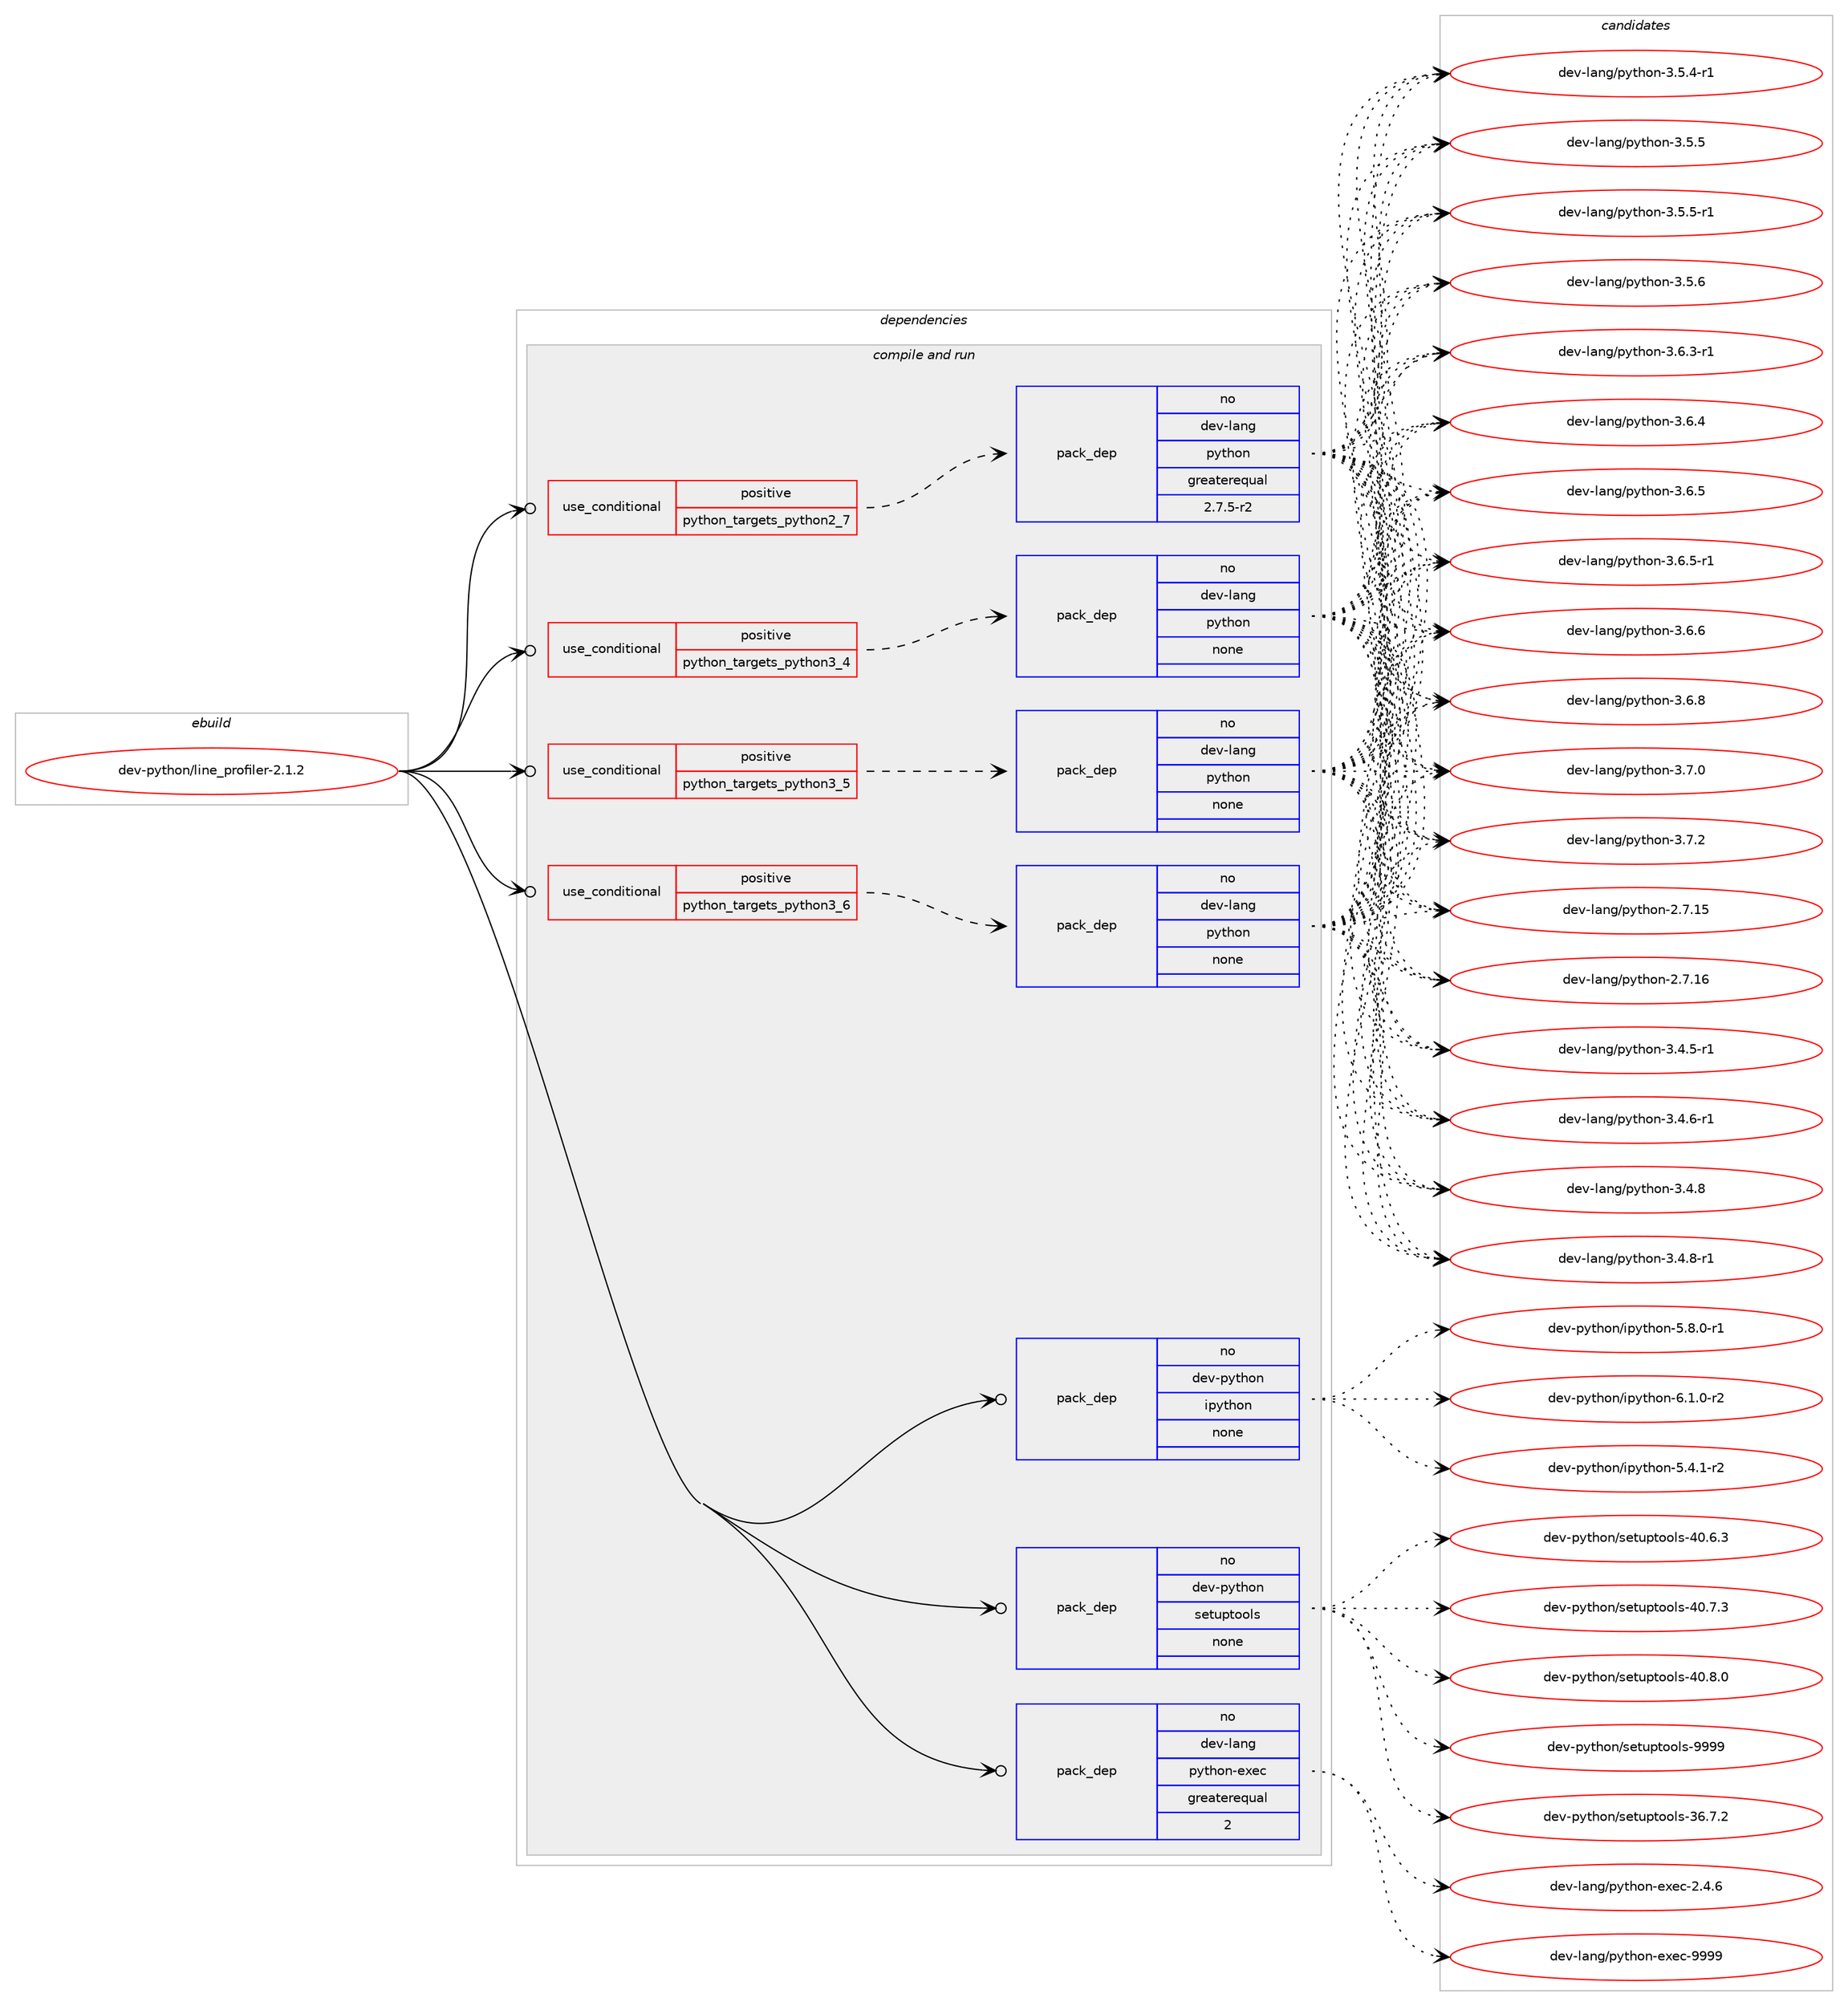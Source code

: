 digraph prolog {

# *************
# Graph options
# *************

newrank=true;
concentrate=true;
compound=true;
graph [rankdir=LR,fontname=Helvetica,fontsize=10,ranksep=1.5];#, ranksep=2.5, nodesep=0.2];
edge  [arrowhead=vee];
node  [fontname=Helvetica,fontsize=10];

# **********
# The ebuild
# **********

subgraph cluster_leftcol {
color=gray;
rank=same;
label=<<i>ebuild</i>>;
id [label="dev-python/line_profiler-2.1.2", color=red, width=4, href="../dev-python/line_profiler-2.1.2.svg"];
}

# ****************
# The dependencies
# ****************

subgraph cluster_midcol {
color=gray;
label=<<i>dependencies</i>>;
subgraph cluster_compile {
fillcolor="#eeeeee";
style=filled;
label=<<i>compile</i>>;
}
subgraph cluster_compileandrun {
fillcolor="#eeeeee";
style=filled;
label=<<i>compile and run</i>>;
subgraph cond376905 {
dependency1417205 [label=<<TABLE BORDER="0" CELLBORDER="1" CELLSPACING="0" CELLPADDING="4"><TR><TD ROWSPAN="3" CELLPADDING="10">use_conditional</TD></TR><TR><TD>positive</TD></TR><TR><TD>python_targets_python2_7</TD></TR></TABLE>>, shape=none, color=red];
subgraph pack1017027 {
dependency1417206 [label=<<TABLE BORDER="0" CELLBORDER="1" CELLSPACING="0" CELLPADDING="4" WIDTH="220"><TR><TD ROWSPAN="6" CELLPADDING="30">pack_dep</TD></TR><TR><TD WIDTH="110">no</TD></TR><TR><TD>dev-lang</TD></TR><TR><TD>python</TD></TR><TR><TD>greaterequal</TD></TR><TR><TD>2.7.5-r2</TD></TR></TABLE>>, shape=none, color=blue];
}
dependency1417205:e -> dependency1417206:w [weight=20,style="dashed",arrowhead="vee"];
}
id:e -> dependency1417205:w [weight=20,style="solid",arrowhead="odotvee"];
subgraph cond376906 {
dependency1417207 [label=<<TABLE BORDER="0" CELLBORDER="1" CELLSPACING="0" CELLPADDING="4"><TR><TD ROWSPAN="3" CELLPADDING="10">use_conditional</TD></TR><TR><TD>positive</TD></TR><TR><TD>python_targets_python3_4</TD></TR></TABLE>>, shape=none, color=red];
subgraph pack1017028 {
dependency1417208 [label=<<TABLE BORDER="0" CELLBORDER="1" CELLSPACING="0" CELLPADDING="4" WIDTH="220"><TR><TD ROWSPAN="6" CELLPADDING="30">pack_dep</TD></TR><TR><TD WIDTH="110">no</TD></TR><TR><TD>dev-lang</TD></TR><TR><TD>python</TD></TR><TR><TD>none</TD></TR><TR><TD></TD></TR></TABLE>>, shape=none, color=blue];
}
dependency1417207:e -> dependency1417208:w [weight=20,style="dashed",arrowhead="vee"];
}
id:e -> dependency1417207:w [weight=20,style="solid",arrowhead="odotvee"];
subgraph cond376907 {
dependency1417209 [label=<<TABLE BORDER="0" CELLBORDER="1" CELLSPACING="0" CELLPADDING="4"><TR><TD ROWSPAN="3" CELLPADDING="10">use_conditional</TD></TR><TR><TD>positive</TD></TR><TR><TD>python_targets_python3_5</TD></TR></TABLE>>, shape=none, color=red];
subgraph pack1017029 {
dependency1417210 [label=<<TABLE BORDER="0" CELLBORDER="1" CELLSPACING="0" CELLPADDING="4" WIDTH="220"><TR><TD ROWSPAN="6" CELLPADDING="30">pack_dep</TD></TR><TR><TD WIDTH="110">no</TD></TR><TR><TD>dev-lang</TD></TR><TR><TD>python</TD></TR><TR><TD>none</TD></TR><TR><TD></TD></TR></TABLE>>, shape=none, color=blue];
}
dependency1417209:e -> dependency1417210:w [weight=20,style="dashed",arrowhead="vee"];
}
id:e -> dependency1417209:w [weight=20,style="solid",arrowhead="odotvee"];
subgraph cond376908 {
dependency1417211 [label=<<TABLE BORDER="0" CELLBORDER="1" CELLSPACING="0" CELLPADDING="4"><TR><TD ROWSPAN="3" CELLPADDING="10">use_conditional</TD></TR><TR><TD>positive</TD></TR><TR><TD>python_targets_python3_6</TD></TR></TABLE>>, shape=none, color=red];
subgraph pack1017030 {
dependency1417212 [label=<<TABLE BORDER="0" CELLBORDER="1" CELLSPACING="0" CELLPADDING="4" WIDTH="220"><TR><TD ROWSPAN="6" CELLPADDING="30">pack_dep</TD></TR><TR><TD WIDTH="110">no</TD></TR><TR><TD>dev-lang</TD></TR><TR><TD>python</TD></TR><TR><TD>none</TD></TR><TR><TD></TD></TR></TABLE>>, shape=none, color=blue];
}
dependency1417211:e -> dependency1417212:w [weight=20,style="dashed",arrowhead="vee"];
}
id:e -> dependency1417211:w [weight=20,style="solid",arrowhead="odotvee"];
subgraph pack1017031 {
dependency1417213 [label=<<TABLE BORDER="0" CELLBORDER="1" CELLSPACING="0" CELLPADDING="4" WIDTH="220"><TR><TD ROWSPAN="6" CELLPADDING="30">pack_dep</TD></TR><TR><TD WIDTH="110">no</TD></TR><TR><TD>dev-lang</TD></TR><TR><TD>python-exec</TD></TR><TR><TD>greaterequal</TD></TR><TR><TD>2</TD></TR></TABLE>>, shape=none, color=blue];
}
id:e -> dependency1417213:w [weight=20,style="solid",arrowhead="odotvee"];
subgraph pack1017032 {
dependency1417214 [label=<<TABLE BORDER="0" CELLBORDER="1" CELLSPACING="0" CELLPADDING="4" WIDTH="220"><TR><TD ROWSPAN="6" CELLPADDING="30">pack_dep</TD></TR><TR><TD WIDTH="110">no</TD></TR><TR><TD>dev-python</TD></TR><TR><TD>ipython</TD></TR><TR><TD>none</TD></TR><TR><TD></TD></TR></TABLE>>, shape=none, color=blue];
}
id:e -> dependency1417214:w [weight=20,style="solid",arrowhead="odotvee"];
subgraph pack1017033 {
dependency1417215 [label=<<TABLE BORDER="0" CELLBORDER="1" CELLSPACING="0" CELLPADDING="4" WIDTH="220"><TR><TD ROWSPAN="6" CELLPADDING="30">pack_dep</TD></TR><TR><TD WIDTH="110">no</TD></TR><TR><TD>dev-python</TD></TR><TR><TD>setuptools</TD></TR><TR><TD>none</TD></TR><TR><TD></TD></TR></TABLE>>, shape=none, color=blue];
}
id:e -> dependency1417215:w [weight=20,style="solid",arrowhead="odotvee"];
}
subgraph cluster_run {
fillcolor="#eeeeee";
style=filled;
label=<<i>run</i>>;
}
}

# **************
# The candidates
# **************

subgraph cluster_choices {
rank=same;
color=gray;
label=<<i>candidates</i>>;

subgraph choice1017027 {
color=black;
nodesep=1;
choice10010111845108971101034711212111610411111045504655464953 [label="dev-lang/python-2.7.15", color=red, width=4,href="../dev-lang/python-2.7.15.svg"];
choice10010111845108971101034711212111610411111045504655464954 [label="dev-lang/python-2.7.16", color=red, width=4,href="../dev-lang/python-2.7.16.svg"];
choice1001011184510897110103471121211161041111104551465246534511449 [label="dev-lang/python-3.4.5-r1", color=red, width=4,href="../dev-lang/python-3.4.5-r1.svg"];
choice1001011184510897110103471121211161041111104551465246544511449 [label="dev-lang/python-3.4.6-r1", color=red, width=4,href="../dev-lang/python-3.4.6-r1.svg"];
choice100101118451089711010347112121116104111110455146524656 [label="dev-lang/python-3.4.8", color=red, width=4,href="../dev-lang/python-3.4.8.svg"];
choice1001011184510897110103471121211161041111104551465246564511449 [label="dev-lang/python-3.4.8-r1", color=red, width=4,href="../dev-lang/python-3.4.8-r1.svg"];
choice1001011184510897110103471121211161041111104551465346524511449 [label="dev-lang/python-3.5.4-r1", color=red, width=4,href="../dev-lang/python-3.5.4-r1.svg"];
choice100101118451089711010347112121116104111110455146534653 [label="dev-lang/python-3.5.5", color=red, width=4,href="../dev-lang/python-3.5.5.svg"];
choice1001011184510897110103471121211161041111104551465346534511449 [label="dev-lang/python-3.5.5-r1", color=red, width=4,href="../dev-lang/python-3.5.5-r1.svg"];
choice100101118451089711010347112121116104111110455146534654 [label="dev-lang/python-3.5.6", color=red, width=4,href="../dev-lang/python-3.5.6.svg"];
choice1001011184510897110103471121211161041111104551465446514511449 [label="dev-lang/python-3.6.3-r1", color=red, width=4,href="../dev-lang/python-3.6.3-r1.svg"];
choice100101118451089711010347112121116104111110455146544652 [label="dev-lang/python-3.6.4", color=red, width=4,href="../dev-lang/python-3.6.4.svg"];
choice100101118451089711010347112121116104111110455146544653 [label="dev-lang/python-3.6.5", color=red, width=4,href="../dev-lang/python-3.6.5.svg"];
choice1001011184510897110103471121211161041111104551465446534511449 [label="dev-lang/python-3.6.5-r1", color=red, width=4,href="../dev-lang/python-3.6.5-r1.svg"];
choice100101118451089711010347112121116104111110455146544654 [label="dev-lang/python-3.6.6", color=red, width=4,href="../dev-lang/python-3.6.6.svg"];
choice100101118451089711010347112121116104111110455146544656 [label="dev-lang/python-3.6.8", color=red, width=4,href="../dev-lang/python-3.6.8.svg"];
choice100101118451089711010347112121116104111110455146554648 [label="dev-lang/python-3.7.0", color=red, width=4,href="../dev-lang/python-3.7.0.svg"];
choice100101118451089711010347112121116104111110455146554650 [label="dev-lang/python-3.7.2", color=red, width=4,href="../dev-lang/python-3.7.2.svg"];
dependency1417206:e -> choice10010111845108971101034711212111610411111045504655464953:w [style=dotted,weight="100"];
dependency1417206:e -> choice10010111845108971101034711212111610411111045504655464954:w [style=dotted,weight="100"];
dependency1417206:e -> choice1001011184510897110103471121211161041111104551465246534511449:w [style=dotted,weight="100"];
dependency1417206:e -> choice1001011184510897110103471121211161041111104551465246544511449:w [style=dotted,weight="100"];
dependency1417206:e -> choice100101118451089711010347112121116104111110455146524656:w [style=dotted,weight="100"];
dependency1417206:e -> choice1001011184510897110103471121211161041111104551465246564511449:w [style=dotted,weight="100"];
dependency1417206:e -> choice1001011184510897110103471121211161041111104551465346524511449:w [style=dotted,weight="100"];
dependency1417206:e -> choice100101118451089711010347112121116104111110455146534653:w [style=dotted,weight="100"];
dependency1417206:e -> choice1001011184510897110103471121211161041111104551465346534511449:w [style=dotted,weight="100"];
dependency1417206:e -> choice100101118451089711010347112121116104111110455146534654:w [style=dotted,weight="100"];
dependency1417206:e -> choice1001011184510897110103471121211161041111104551465446514511449:w [style=dotted,weight="100"];
dependency1417206:e -> choice100101118451089711010347112121116104111110455146544652:w [style=dotted,weight="100"];
dependency1417206:e -> choice100101118451089711010347112121116104111110455146544653:w [style=dotted,weight="100"];
dependency1417206:e -> choice1001011184510897110103471121211161041111104551465446534511449:w [style=dotted,weight="100"];
dependency1417206:e -> choice100101118451089711010347112121116104111110455146544654:w [style=dotted,weight="100"];
dependency1417206:e -> choice100101118451089711010347112121116104111110455146544656:w [style=dotted,weight="100"];
dependency1417206:e -> choice100101118451089711010347112121116104111110455146554648:w [style=dotted,weight="100"];
dependency1417206:e -> choice100101118451089711010347112121116104111110455146554650:w [style=dotted,weight="100"];
}
subgraph choice1017028 {
color=black;
nodesep=1;
choice10010111845108971101034711212111610411111045504655464953 [label="dev-lang/python-2.7.15", color=red, width=4,href="../dev-lang/python-2.7.15.svg"];
choice10010111845108971101034711212111610411111045504655464954 [label="dev-lang/python-2.7.16", color=red, width=4,href="../dev-lang/python-2.7.16.svg"];
choice1001011184510897110103471121211161041111104551465246534511449 [label="dev-lang/python-3.4.5-r1", color=red, width=4,href="../dev-lang/python-3.4.5-r1.svg"];
choice1001011184510897110103471121211161041111104551465246544511449 [label="dev-lang/python-3.4.6-r1", color=red, width=4,href="../dev-lang/python-3.4.6-r1.svg"];
choice100101118451089711010347112121116104111110455146524656 [label="dev-lang/python-3.4.8", color=red, width=4,href="../dev-lang/python-3.4.8.svg"];
choice1001011184510897110103471121211161041111104551465246564511449 [label="dev-lang/python-3.4.8-r1", color=red, width=4,href="../dev-lang/python-3.4.8-r1.svg"];
choice1001011184510897110103471121211161041111104551465346524511449 [label="dev-lang/python-3.5.4-r1", color=red, width=4,href="../dev-lang/python-3.5.4-r1.svg"];
choice100101118451089711010347112121116104111110455146534653 [label="dev-lang/python-3.5.5", color=red, width=4,href="../dev-lang/python-3.5.5.svg"];
choice1001011184510897110103471121211161041111104551465346534511449 [label="dev-lang/python-3.5.5-r1", color=red, width=4,href="../dev-lang/python-3.5.5-r1.svg"];
choice100101118451089711010347112121116104111110455146534654 [label="dev-lang/python-3.5.6", color=red, width=4,href="../dev-lang/python-3.5.6.svg"];
choice1001011184510897110103471121211161041111104551465446514511449 [label="dev-lang/python-3.6.3-r1", color=red, width=4,href="../dev-lang/python-3.6.3-r1.svg"];
choice100101118451089711010347112121116104111110455146544652 [label="dev-lang/python-3.6.4", color=red, width=4,href="../dev-lang/python-3.6.4.svg"];
choice100101118451089711010347112121116104111110455146544653 [label="dev-lang/python-3.6.5", color=red, width=4,href="../dev-lang/python-3.6.5.svg"];
choice1001011184510897110103471121211161041111104551465446534511449 [label="dev-lang/python-3.6.5-r1", color=red, width=4,href="../dev-lang/python-3.6.5-r1.svg"];
choice100101118451089711010347112121116104111110455146544654 [label="dev-lang/python-3.6.6", color=red, width=4,href="../dev-lang/python-3.6.6.svg"];
choice100101118451089711010347112121116104111110455146544656 [label="dev-lang/python-3.6.8", color=red, width=4,href="../dev-lang/python-3.6.8.svg"];
choice100101118451089711010347112121116104111110455146554648 [label="dev-lang/python-3.7.0", color=red, width=4,href="../dev-lang/python-3.7.0.svg"];
choice100101118451089711010347112121116104111110455146554650 [label="dev-lang/python-3.7.2", color=red, width=4,href="../dev-lang/python-3.7.2.svg"];
dependency1417208:e -> choice10010111845108971101034711212111610411111045504655464953:w [style=dotted,weight="100"];
dependency1417208:e -> choice10010111845108971101034711212111610411111045504655464954:w [style=dotted,weight="100"];
dependency1417208:e -> choice1001011184510897110103471121211161041111104551465246534511449:w [style=dotted,weight="100"];
dependency1417208:e -> choice1001011184510897110103471121211161041111104551465246544511449:w [style=dotted,weight="100"];
dependency1417208:e -> choice100101118451089711010347112121116104111110455146524656:w [style=dotted,weight="100"];
dependency1417208:e -> choice1001011184510897110103471121211161041111104551465246564511449:w [style=dotted,weight="100"];
dependency1417208:e -> choice1001011184510897110103471121211161041111104551465346524511449:w [style=dotted,weight="100"];
dependency1417208:e -> choice100101118451089711010347112121116104111110455146534653:w [style=dotted,weight="100"];
dependency1417208:e -> choice1001011184510897110103471121211161041111104551465346534511449:w [style=dotted,weight="100"];
dependency1417208:e -> choice100101118451089711010347112121116104111110455146534654:w [style=dotted,weight="100"];
dependency1417208:e -> choice1001011184510897110103471121211161041111104551465446514511449:w [style=dotted,weight="100"];
dependency1417208:e -> choice100101118451089711010347112121116104111110455146544652:w [style=dotted,weight="100"];
dependency1417208:e -> choice100101118451089711010347112121116104111110455146544653:w [style=dotted,weight="100"];
dependency1417208:e -> choice1001011184510897110103471121211161041111104551465446534511449:w [style=dotted,weight="100"];
dependency1417208:e -> choice100101118451089711010347112121116104111110455146544654:w [style=dotted,weight="100"];
dependency1417208:e -> choice100101118451089711010347112121116104111110455146544656:w [style=dotted,weight="100"];
dependency1417208:e -> choice100101118451089711010347112121116104111110455146554648:w [style=dotted,weight="100"];
dependency1417208:e -> choice100101118451089711010347112121116104111110455146554650:w [style=dotted,weight="100"];
}
subgraph choice1017029 {
color=black;
nodesep=1;
choice10010111845108971101034711212111610411111045504655464953 [label="dev-lang/python-2.7.15", color=red, width=4,href="../dev-lang/python-2.7.15.svg"];
choice10010111845108971101034711212111610411111045504655464954 [label="dev-lang/python-2.7.16", color=red, width=4,href="../dev-lang/python-2.7.16.svg"];
choice1001011184510897110103471121211161041111104551465246534511449 [label="dev-lang/python-3.4.5-r1", color=red, width=4,href="../dev-lang/python-3.4.5-r1.svg"];
choice1001011184510897110103471121211161041111104551465246544511449 [label="dev-lang/python-3.4.6-r1", color=red, width=4,href="../dev-lang/python-3.4.6-r1.svg"];
choice100101118451089711010347112121116104111110455146524656 [label="dev-lang/python-3.4.8", color=red, width=4,href="../dev-lang/python-3.4.8.svg"];
choice1001011184510897110103471121211161041111104551465246564511449 [label="dev-lang/python-3.4.8-r1", color=red, width=4,href="../dev-lang/python-3.4.8-r1.svg"];
choice1001011184510897110103471121211161041111104551465346524511449 [label="dev-lang/python-3.5.4-r1", color=red, width=4,href="../dev-lang/python-3.5.4-r1.svg"];
choice100101118451089711010347112121116104111110455146534653 [label="dev-lang/python-3.5.5", color=red, width=4,href="../dev-lang/python-3.5.5.svg"];
choice1001011184510897110103471121211161041111104551465346534511449 [label="dev-lang/python-3.5.5-r1", color=red, width=4,href="../dev-lang/python-3.5.5-r1.svg"];
choice100101118451089711010347112121116104111110455146534654 [label="dev-lang/python-3.5.6", color=red, width=4,href="../dev-lang/python-3.5.6.svg"];
choice1001011184510897110103471121211161041111104551465446514511449 [label="dev-lang/python-3.6.3-r1", color=red, width=4,href="../dev-lang/python-3.6.3-r1.svg"];
choice100101118451089711010347112121116104111110455146544652 [label="dev-lang/python-3.6.4", color=red, width=4,href="../dev-lang/python-3.6.4.svg"];
choice100101118451089711010347112121116104111110455146544653 [label="dev-lang/python-3.6.5", color=red, width=4,href="../dev-lang/python-3.6.5.svg"];
choice1001011184510897110103471121211161041111104551465446534511449 [label="dev-lang/python-3.6.5-r1", color=red, width=4,href="../dev-lang/python-3.6.5-r1.svg"];
choice100101118451089711010347112121116104111110455146544654 [label="dev-lang/python-3.6.6", color=red, width=4,href="../dev-lang/python-3.6.6.svg"];
choice100101118451089711010347112121116104111110455146544656 [label="dev-lang/python-3.6.8", color=red, width=4,href="../dev-lang/python-3.6.8.svg"];
choice100101118451089711010347112121116104111110455146554648 [label="dev-lang/python-3.7.0", color=red, width=4,href="../dev-lang/python-3.7.0.svg"];
choice100101118451089711010347112121116104111110455146554650 [label="dev-lang/python-3.7.2", color=red, width=4,href="../dev-lang/python-3.7.2.svg"];
dependency1417210:e -> choice10010111845108971101034711212111610411111045504655464953:w [style=dotted,weight="100"];
dependency1417210:e -> choice10010111845108971101034711212111610411111045504655464954:w [style=dotted,weight="100"];
dependency1417210:e -> choice1001011184510897110103471121211161041111104551465246534511449:w [style=dotted,weight="100"];
dependency1417210:e -> choice1001011184510897110103471121211161041111104551465246544511449:w [style=dotted,weight="100"];
dependency1417210:e -> choice100101118451089711010347112121116104111110455146524656:w [style=dotted,weight="100"];
dependency1417210:e -> choice1001011184510897110103471121211161041111104551465246564511449:w [style=dotted,weight="100"];
dependency1417210:e -> choice1001011184510897110103471121211161041111104551465346524511449:w [style=dotted,weight="100"];
dependency1417210:e -> choice100101118451089711010347112121116104111110455146534653:w [style=dotted,weight="100"];
dependency1417210:e -> choice1001011184510897110103471121211161041111104551465346534511449:w [style=dotted,weight="100"];
dependency1417210:e -> choice100101118451089711010347112121116104111110455146534654:w [style=dotted,weight="100"];
dependency1417210:e -> choice1001011184510897110103471121211161041111104551465446514511449:w [style=dotted,weight="100"];
dependency1417210:e -> choice100101118451089711010347112121116104111110455146544652:w [style=dotted,weight="100"];
dependency1417210:e -> choice100101118451089711010347112121116104111110455146544653:w [style=dotted,weight="100"];
dependency1417210:e -> choice1001011184510897110103471121211161041111104551465446534511449:w [style=dotted,weight="100"];
dependency1417210:e -> choice100101118451089711010347112121116104111110455146544654:w [style=dotted,weight="100"];
dependency1417210:e -> choice100101118451089711010347112121116104111110455146544656:w [style=dotted,weight="100"];
dependency1417210:e -> choice100101118451089711010347112121116104111110455146554648:w [style=dotted,weight="100"];
dependency1417210:e -> choice100101118451089711010347112121116104111110455146554650:w [style=dotted,weight="100"];
}
subgraph choice1017030 {
color=black;
nodesep=1;
choice10010111845108971101034711212111610411111045504655464953 [label="dev-lang/python-2.7.15", color=red, width=4,href="../dev-lang/python-2.7.15.svg"];
choice10010111845108971101034711212111610411111045504655464954 [label="dev-lang/python-2.7.16", color=red, width=4,href="../dev-lang/python-2.7.16.svg"];
choice1001011184510897110103471121211161041111104551465246534511449 [label="dev-lang/python-3.4.5-r1", color=red, width=4,href="../dev-lang/python-3.4.5-r1.svg"];
choice1001011184510897110103471121211161041111104551465246544511449 [label="dev-lang/python-3.4.6-r1", color=red, width=4,href="../dev-lang/python-3.4.6-r1.svg"];
choice100101118451089711010347112121116104111110455146524656 [label="dev-lang/python-3.4.8", color=red, width=4,href="../dev-lang/python-3.4.8.svg"];
choice1001011184510897110103471121211161041111104551465246564511449 [label="dev-lang/python-3.4.8-r1", color=red, width=4,href="../dev-lang/python-3.4.8-r1.svg"];
choice1001011184510897110103471121211161041111104551465346524511449 [label="dev-lang/python-3.5.4-r1", color=red, width=4,href="../dev-lang/python-3.5.4-r1.svg"];
choice100101118451089711010347112121116104111110455146534653 [label="dev-lang/python-3.5.5", color=red, width=4,href="../dev-lang/python-3.5.5.svg"];
choice1001011184510897110103471121211161041111104551465346534511449 [label="dev-lang/python-3.5.5-r1", color=red, width=4,href="../dev-lang/python-3.5.5-r1.svg"];
choice100101118451089711010347112121116104111110455146534654 [label="dev-lang/python-3.5.6", color=red, width=4,href="../dev-lang/python-3.5.6.svg"];
choice1001011184510897110103471121211161041111104551465446514511449 [label="dev-lang/python-3.6.3-r1", color=red, width=4,href="../dev-lang/python-3.6.3-r1.svg"];
choice100101118451089711010347112121116104111110455146544652 [label="dev-lang/python-3.6.4", color=red, width=4,href="../dev-lang/python-3.6.4.svg"];
choice100101118451089711010347112121116104111110455146544653 [label="dev-lang/python-3.6.5", color=red, width=4,href="../dev-lang/python-3.6.5.svg"];
choice1001011184510897110103471121211161041111104551465446534511449 [label="dev-lang/python-3.6.5-r1", color=red, width=4,href="../dev-lang/python-3.6.5-r1.svg"];
choice100101118451089711010347112121116104111110455146544654 [label="dev-lang/python-3.6.6", color=red, width=4,href="../dev-lang/python-3.6.6.svg"];
choice100101118451089711010347112121116104111110455146544656 [label="dev-lang/python-3.6.8", color=red, width=4,href="../dev-lang/python-3.6.8.svg"];
choice100101118451089711010347112121116104111110455146554648 [label="dev-lang/python-3.7.0", color=red, width=4,href="../dev-lang/python-3.7.0.svg"];
choice100101118451089711010347112121116104111110455146554650 [label="dev-lang/python-3.7.2", color=red, width=4,href="../dev-lang/python-3.7.2.svg"];
dependency1417212:e -> choice10010111845108971101034711212111610411111045504655464953:w [style=dotted,weight="100"];
dependency1417212:e -> choice10010111845108971101034711212111610411111045504655464954:w [style=dotted,weight="100"];
dependency1417212:e -> choice1001011184510897110103471121211161041111104551465246534511449:w [style=dotted,weight="100"];
dependency1417212:e -> choice1001011184510897110103471121211161041111104551465246544511449:w [style=dotted,weight="100"];
dependency1417212:e -> choice100101118451089711010347112121116104111110455146524656:w [style=dotted,weight="100"];
dependency1417212:e -> choice1001011184510897110103471121211161041111104551465246564511449:w [style=dotted,weight="100"];
dependency1417212:e -> choice1001011184510897110103471121211161041111104551465346524511449:w [style=dotted,weight="100"];
dependency1417212:e -> choice100101118451089711010347112121116104111110455146534653:w [style=dotted,weight="100"];
dependency1417212:e -> choice1001011184510897110103471121211161041111104551465346534511449:w [style=dotted,weight="100"];
dependency1417212:e -> choice100101118451089711010347112121116104111110455146534654:w [style=dotted,weight="100"];
dependency1417212:e -> choice1001011184510897110103471121211161041111104551465446514511449:w [style=dotted,weight="100"];
dependency1417212:e -> choice100101118451089711010347112121116104111110455146544652:w [style=dotted,weight="100"];
dependency1417212:e -> choice100101118451089711010347112121116104111110455146544653:w [style=dotted,weight="100"];
dependency1417212:e -> choice1001011184510897110103471121211161041111104551465446534511449:w [style=dotted,weight="100"];
dependency1417212:e -> choice100101118451089711010347112121116104111110455146544654:w [style=dotted,weight="100"];
dependency1417212:e -> choice100101118451089711010347112121116104111110455146544656:w [style=dotted,weight="100"];
dependency1417212:e -> choice100101118451089711010347112121116104111110455146554648:w [style=dotted,weight="100"];
dependency1417212:e -> choice100101118451089711010347112121116104111110455146554650:w [style=dotted,weight="100"];
}
subgraph choice1017031 {
color=black;
nodesep=1;
choice1001011184510897110103471121211161041111104510112010199455046524654 [label="dev-lang/python-exec-2.4.6", color=red, width=4,href="../dev-lang/python-exec-2.4.6.svg"];
choice10010111845108971101034711212111610411111045101120101994557575757 [label="dev-lang/python-exec-9999", color=red, width=4,href="../dev-lang/python-exec-9999.svg"];
dependency1417213:e -> choice1001011184510897110103471121211161041111104510112010199455046524654:w [style=dotted,weight="100"];
dependency1417213:e -> choice10010111845108971101034711212111610411111045101120101994557575757:w [style=dotted,weight="100"];
}
subgraph choice1017032 {
color=black;
nodesep=1;
choice10010111845112121116104111110471051121211161041111104553465246494511450 [label="dev-python/ipython-5.4.1-r2", color=red, width=4,href="../dev-python/ipython-5.4.1-r2.svg"];
choice10010111845112121116104111110471051121211161041111104553465646484511449 [label="dev-python/ipython-5.8.0-r1", color=red, width=4,href="../dev-python/ipython-5.8.0-r1.svg"];
choice10010111845112121116104111110471051121211161041111104554464946484511450 [label="dev-python/ipython-6.1.0-r2", color=red, width=4,href="../dev-python/ipython-6.1.0-r2.svg"];
dependency1417214:e -> choice10010111845112121116104111110471051121211161041111104553465246494511450:w [style=dotted,weight="100"];
dependency1417214:e -> choice10010111845112121116104111110471051121211161041111104553465646484511449:w [style=dotted,weight="100"];
dependency1417214:e -> choice10010111845112121116104111110471051121211161041111104554464946484511450:w [style=dotted,weight="100"];
}
subgraph choice1017033 {
color=black;
nodesep=1;
choice100101118451121211161041111104711510111611711211611111110811545515446554650 [label="dev-python/setuptools-36.7.2", color=red, width=4,href="../dev-python/setuptools-36.7.2.svg"];
choice100101118451121211161041111104711510111611711211611111110811545524846544651 [label="dev-python/setuptools-40.6.3", color=red, width=4,href="../dev-python/setuptools-40.6.3.svg"];
choice100101118451121211161041111104711510111611711211611111110811545524846554651 [label="dev-python/setuptools-40.7.3", color=red, width=4,href="../dev-python/setuptools-40.7.3.svg"];
choice100101118451121211161041111104711510111611711211611111110811545524846564648 [label="dev-python/setuptools-40.8.0", color=red, width=4,href="../dev-python/setuptools-40.8.0.svg"];
choice10010111845112121116104111110471151011161171121161111111081154557575757 [label="dev-python/setuptools-9999", color=red, width=4,href="../dev-python/setuptools-9999.svg"];
dependency1417215:e -> choice100101118451121211161041111104711510111611711211611111110811545515446554650:w [style=dotted,weight="100"];
dependency1417215:e -> choice100101118451121211161041111104711510111611711211611111110811545524846544651:w [style=dotted,weight="100"];
dependency1417215:e -> choice100101118451121211161041111104711510111611711211611111110811545524846554651:w [style=dotted,weight="100"];
dependency1417215:e -> choice100101118451121211161041111104711510111611711211611111110811545524846564648:w [style=dotted,weight="100"];
dependency1417215:e -> choice10010111845112121116104111110471151011161171121161111111081154557575757:w [style=dotted,weight="100"];
}
}

}
